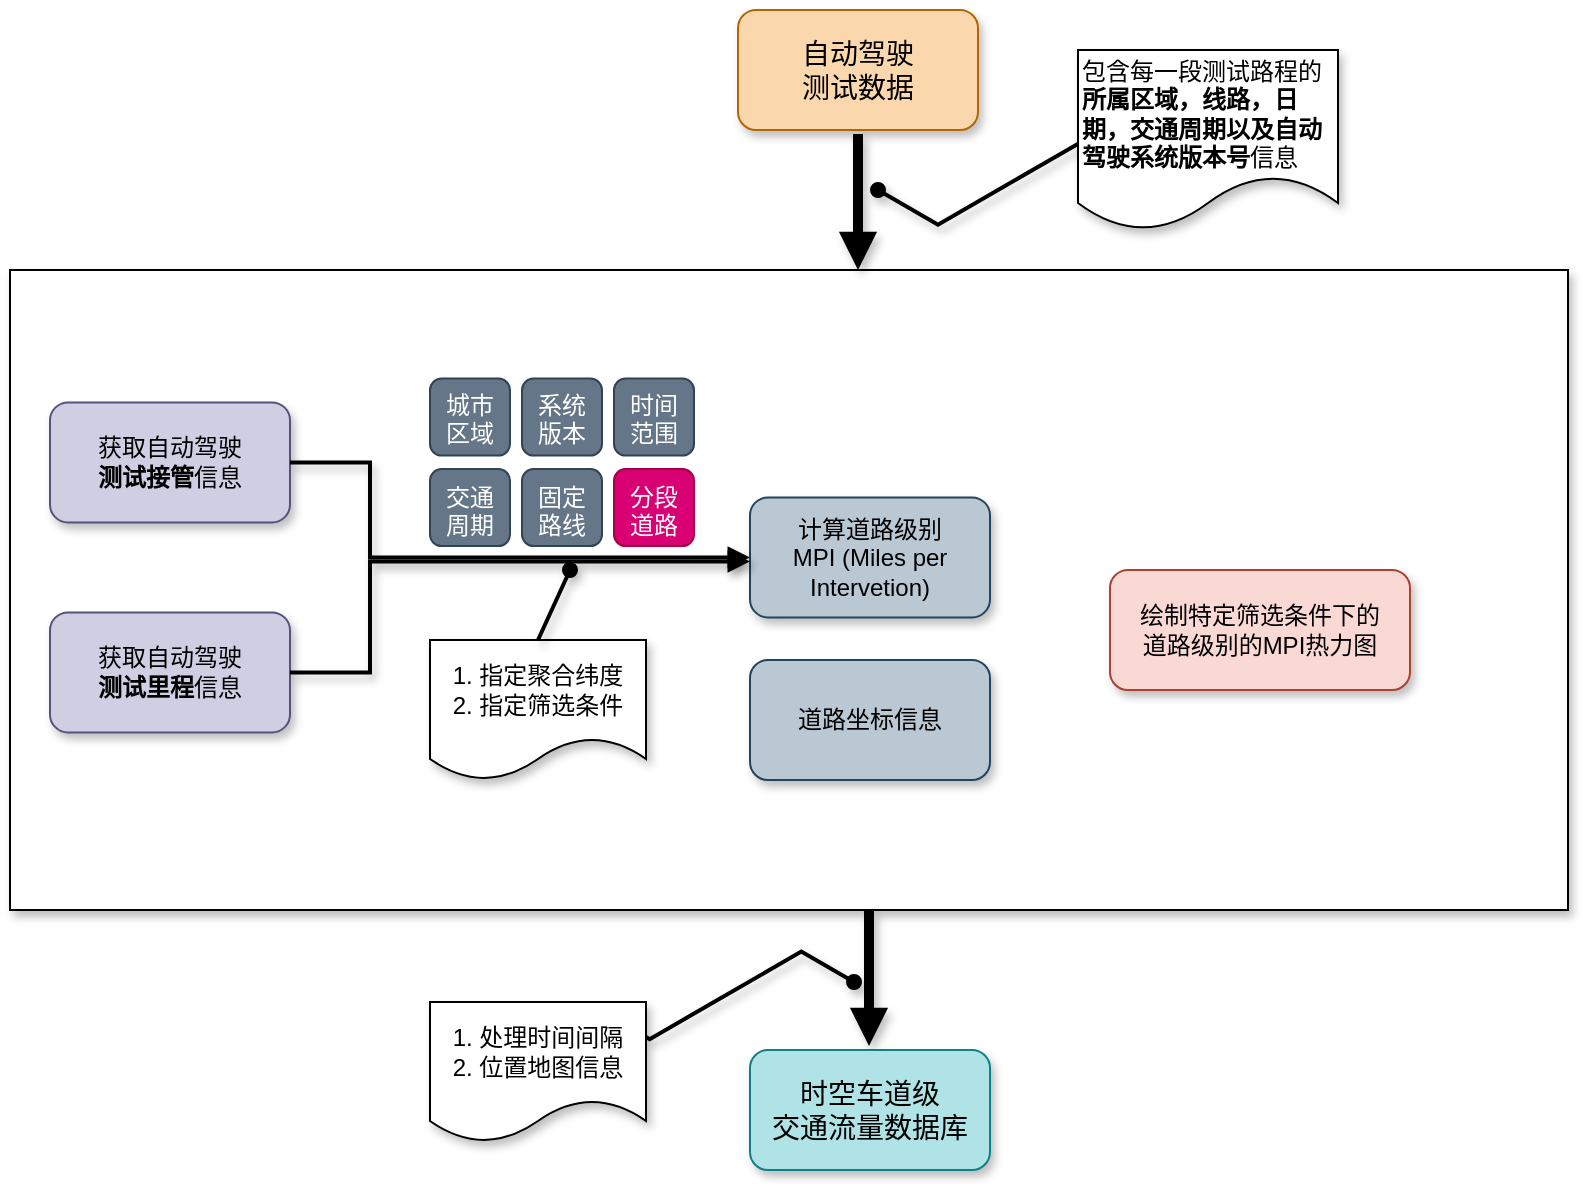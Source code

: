 <mxfile version="20.1.3" type="github">
  <diagram id="EjsnJG6Ybaxj8_itxwH3" name="第 1 页">
    <mxGraphModel dx="1954" dy="607" grid="1" gridSize="10" guides="1" tooltips="1" connect="1" arrows="1" fold="1" page="1" pageScale="1" pageWidth="827" pageHeight="1169" math="0" shadow="0">
      <root>
        <mxCell id="0" />
        <mxCell id="1" parent="0" />
        <mxCell id="ssGUfMZIO7WxVPuY8eG7-1" value="" style="rounded=0;whiteSpace=wrap;html=1;shadow=1;fontSize=12;" vertex="1" parent="1">
          <mxGeometry x="-10" y="330" width="779" height="320" as="geometry" />
        </mxCell>
        <mxCell id="ssGUfMZIO7WxVPuY8eG7-2" value="&lt;div style=&quot;font-size: 14px;&quot;&gt;自动驾驶&lt;/div&gt;&lt;div style=&quot;font-size: 14px;&quot;&gt;测试数据&lt;/div&gt;" style="rounded=1;whiteSpace=wrap;html=1;perimeterSpacing=2;fontSize=14;shadow=1;fillColor=#fad7ac;strokeColor=#b46504;" vertex="1" parent="1">
          <mxGeometry x="354" y="200" width="120" height="60" as="geometry" />
        </mxCell>
        <mxCell id="ssGUfMZIO7WxVPuY8eG7-3" value="" style="endArrow=block;html=1;rounded=0;fontSize=12;endFill=1;strokeWidth=5;exitX=0.5;exitY=1;exitDx=0;exitDy=0;shadow=1;" edge="1" parent="1" source="ssGUfMZIO7WxVPuY8eG7-2">
          <mxGeometry width="50" height="50" relative="1" as="geometry">
            <mxPoint x="474" y="290" as="sourcePoint" />
            <mxPoint x="414" y="330" as="targetPoint" />
            <Array as="points" />
          </mxGeometry>
        </mxCell>
        <mxCell id="ssGUfMZIO7WxVPuY8eG7-4" style="rounded=0;orthogonalLoop=1;jettySize=auto;html=1;exitX=0;exitY=0.5;exitDx=0;exitDy=0;shadow=1;fontSize=12;endArrow=oval;endFill=1;strokeWidth=2;edgeStyle=isometricEdgeStyle;elbow=vertical;" edge="1" parent="1" source="ssGUfMZIO7WxVPuY8eG7-5">
          <mxGeometry relative="1" as="geometry">
            <mxPoint x="424" y="290" as="targetPoint" />
            <Array as="points">
              <mxPoint x="484" y="290" />
            </Array>
          </mxGeometry>
        </mxCell>
        <mxCell id="ssGUfMZIO7WxVPuY8eG7-5" value="包含每一段测试路程的&lt;b&gt;所属区域，线路，日期，交通周期以及自动驾驶系统版本号&lt;/b&gt;信息" style="shape=document;whiteSpace=wrap;html=1;boundedLbl=1;shadow=1;fontSize=12;align=left;sketch=0;gradientColor=none;" vertex="1" parent="1">
          <mxGeometry x="524" y="220" width="130" height="90" as="geometry" />
        </mxCell>
        <mxCell id="ssGUfMZIO7WxVPuY8eG7-7" value="&lt;div&gt;获取自动驾驶&lt;/div&gt;&lt;div&gt;&lt;b&gt;测试接管&lt;/b&gt;信息&lt;br&gt;&lt;/div&gt;" style="rounded=1;whiteSpace=wrap;html=1;shadow=1;fontSize=12;fillColor=#d0cee2;strokeColor=#56517e;" vertex="1" parent="1">
          <mxGeometry x="10" y="396.19" width="120" height="60" as="geometry" />
        </mxCell>
        <mxCell id="ssGUfMZIO7WxVPuY8eG7-8" value="&lt;div&gt;获取自动驾驶&lt;/div&gt;&lt;div&gt;&lt;b&gt;测试里程&lt;/b&gt;信息&lt;/div&gt;" style="rounded=1;whiteSpace=wrap;html=1;shadow=1;fontSize=12;fillColor=#d0cee2;strokeColor=#56517e;" vertex="1" parent="1">
          <mxGeometry x="10" y="501.19" width="120" height="60" as="geometry" />
        </mxCell>
        <mxCell id="ssGUfMZIO7WxVPuY8eG7-9" value="&lt;div&gt;计算道路级别&lt;/div&gt;&lt;div&gt;MPI (Miles per Intervetion)&lt;/div&gt;" style="rounded=1;whiteSpace=wrap;html=1;shadow=1;fontSize=12;fillColor=#bac8d3;strokeColor=#23445d;" vertex="1" parent="1">
          <mxGeometry x="360" y="443.69" width="120" height="60" as="geometry" />
        </mxCell>
        <mxCell id="ssGUfMZIO7WxVPuY8eG7-15" value="&lt;div&gt;绘制特定筛选条件下的&lt;/div&gt;&lt;div&gt;道路级别的MPI热力图&lt;/div&gt;" style="rounded=1;whiteSpace=wrap;html=1;shadow=1;fontSize=12;align=center;fillColor=#fad9d5;strokeColor=#ae4132;" vertex="1" parent="1">
          <mxGeometry x="540" y="480" width="150" height="60" as="geometry" />
        </mxCell>
        <mxCell id="ssGUfMZIO7WxVPuY8eG7-18" value="" style="endArrow=block;html=1;rounded=0;fontSize=12;endFill=1;strokeWidth=5;exitX=0.5;exitY=1;exitDx=0;exitDy=0;shadow=1;" edge="1" parent="1">
          <mxGeometry width="50" height="50" relative="1" as="geometry">
            <mxPoint x="419.5" y="650" as="sourcePoint" />
            <mxPoint x="419.5" y="718" as="targetPoint" />
            <Array as="points" />
          </mxGeometry>
        </mxCell>
        <mxCell id="ssGUfMZIO7WxVPuY8eG7-19" value="&lt;div&gt;时空车道级&lt;/div&gt;&lt;div&gt;交通流量数据库&lt;/div&gt;" style="rounded=1;whiteSpace=wrap;html=1;perimeterSpacing=2;fontSize=14;shadow=1;fillColor=#b0e3e6;strokeColor=#0e8088;" vertex="1" parent="1">
          <mxGeometry x="360" y="720" width="120" height="60" as="geometry" />
        </mxCell>
        <mxCell id="ssGUfMZIO7WxVPuY8eG7-20" value="&lt;div&gt;1. 处理时间间隔&lt;/div&gt;&lt;div&gt;2. 位置地图信息&lt;/div&gt;" style="shape=document;whiteSpace=wrap;html=1;boundedLbl=1;shadow=1;fontSize=12;align=center;" vertex="1" parent="1">
          <mxGeometry x="200" y="696" width="108" height="70" as="geometry" />
        </mxCell>
        <mxCell id="ssGUfMZIO7WxVPuY8eG7-21" style="rounded=0;orthogonalLoop=1;jettySize=auto;html=1;exitX=1;exitY=0.25;exitDx=0;exitDy=0;shadow=1;fontSize=12;endArrow=oval;endFill=1;strokeWidth=2;edgeStyle=isometricEdgeStyle;elbow=vertical;" edge="1" parent="1" source="ssGUfMZIO7WxVPuY8eG7-20">
          <mxGeometry relative="1" as="geometry">
            <mxPoint x="412" y="686" as="targetPoint" />
            <mxPoint x="542" y="391" as="sourcePoint" />
            <Array as="points">
              <mxPoint x="342" y="696" />
            </Array>
          </mxGeometry>
        </mxCell>
        <mxCell id="ssGUfMZIO7WxVPuY8eG7-24" value="&lt;div&gt;道路坐标信息&lt;/div&gt;" style="rounded=1;whiteSpace=wrap;html=1;shadow=1;fontSize=12;fillColor=#bac8d3;strokeColor=#23445d;" vertex="1" parent="1">
          <mxGeometry x="360" y="525" width="120" height="60" as="geometry" />
        </mxCell>
        <mxCell id="ssGUfMZIO7WxVPuY8eG7-32" value="&lt;div&gt;城市&lt;/div&gt;&lt;div&gt;区域&lt;/div&gt;" style="rounded=1;whiteSpace=wrap;html=1;sketch=0;fillColor=#647687;strokeColor=#314354;fontColor=#ffffff;verticalAlign=top;" vertex="1" parent="1">
          <mxGeometry x="200" y="384.31" width="40" height="38.5" as="geometry" />
        </mxCell>
        <mxCell id="ssGUfMZIO7WxVPuY8eG7-37" value="&lt;div&gt;1. 指定聚合纬度&lt;/div&gt;&lt;div&gt;2. 指定筛选条件&lt;br&gt;&lt;/div&gt;" style="shape=document;whiteSpace=wrap;html=1;boundedLbl=1;shadow=1;fontSize=12;align=center;" vertex="1" parent="1">
          <mxGeometry x="200" y="515" width="108" height="70" as="geometry" />
        </mxCell>
        <mxCell id="ssGUfMZIO7WxVPuY8eG7-41" style="rounded=0;orthogonalLoop=1;jettySize=auto;html=1;shadow=1;fontSize=12;endArrow=oval;endFill=1;strokeWidth=2;elbow=vertical;exitX=0.5;exitY=0;exitDx=0;exitDy=0;" edge="1" parent="1" source="ssGUfMZIO7WxVPuY8eG7-37">
          <mxGeometry relative="1" as="geometry">
            <mxPoint x="270" y="480" as="targetPoint" />
            <mxPoint x="230" y="585.69" as="sourcePoint" />
          </mxGeometry>
        </mxCell>
        <mxCell id="ssGUfMZIO7WxVPuY8eG7-44" value="&lt;div&gt;系统&lt;/div&gt;&lt;div&gt;版本&lt;/div&gt;" style="rounded=1;whiteSpace=wrap;html=1;sketch=0;fillColor=#647687;strokeColor=#314354;fontColor=#ffffff;verticalAlign=top;" vertex="1" parent="1">
          <mxGeometry x="246" y="384.31" width="40" height="38.5" as="geometry" />
        </mxCell>
        <mxCell id="ssGUfMZIO7WxVPuY8eG7-45" value="&lt;div&gt;时间&lt;/div&gt;&lt;div&gt;范围&lt;/div&gt;" style="rounded=1;whiteSpace=wrap;html=1;sketch=0;fillColor=#647687;strokeColor=#314354;fontColor=#ffffff;verticalAlign=top;" vertex="1" parent="1">
          <mxGeometry x="292" y="384.31" width="40" height="38.5" as="geometry" />
        </mxCell>
        <mxCell id="ssGUfMZIO7WxVPuY8eG7-46" value="&lt;div&gt;交通&lt;/div&gt;&lt;div&gt;周期&lt;/div&gt;" style="rounded=1;whiteSpace=wrap;html=1;sketch=0;fillColor=#647687;strokeColor=#314354;fontColor=#ffffff;verticalAlign=top;" vertex="1" parent="1">
          <mxGeometry x="200" y="429.56" width="40" height="38.5" as="geometry" />
        </mxCell>
        <mxCell id="ssGUfMZIO7WxVPuY8eG7-47" value="&lt;div&gt;固定&lt;/div&gt;&lt;div&gt;路线&lt;/div&gt;" style="rounded=1;whiteSpace=wrap;html=1;sketch=0;fillColor=#647687;strokeColor=#314354;fontColor=#ffffff;verticalAlign=top;" vertex="1" parent="1">
          <mxGeometry x="246" y="429.56" width="40" height="38.5" as="geometry" />
        </mxCell>
        <mxCell id="ssGUfMZIO7WxVPuY8eG7-48" value="&lt;div&gt;分段&lt;/div&gt;&lt;div&gt;道路&lt;/div&gt;" style="rounded=1;whiteSpace=wrap;html=1;sketch=0;fillColor=#d80073;strokeColor=#A50040;fontColor=#ffffff;verticalAlign=top;" vertex="1" parent="1">
          <mxGeometry x="292" y="429.56" width="40" height="38.5" as="geometry" />
        </mxCell>
        <mxCell id="ssGUfMZIO7WxVPuY8eG7-50" style="rounded=0;orthogonalLoop=1;jettySize=auto;html=1;exitX=1;exitY=0.5;exitDx=0;exitDy=0;shadow=1;fontSize=12;endArrow=block;endFill=1;strokeWidth=2;entryX=0;entryY=0.5;entryDx=0;entryDy=0;edgeStyle=orthogonalEdgeStyle;" edge="1" parent="1" source="ssGUfMZIO7WxVPuY8eG7-7" target="ssGUfMZIO7WxVPuY8eG7-9">
          <mxGeometry relative="1" as="geometry">
            <mxPoint x="140" y="541.19" as="sourcePoint" />
            <mxPoint x="340" y="488.69" as="targetPoint" />
            <Array as="points">
              <mxPoint x="170" y="426.69" />
              <mxPoint x="170" y="473.69" />
            </Array>
          </mxGeometry>
        </mxCell>
        <mxCell id="ssGUfMZIO7WxVPuY8eG7-55" style="edgeStyle=orthogonalEdgeStyle;rounded=0;orthogonalLoop=1;jettySize=auto;html=1;shadow=1;fontSize=12;endArrow=block;endFill=1;strokeWidth=2;" edge="1" parent="1" source="ssGUfMZIO7WxVPuY8eG7-8" target="ssGUfMZIO7WxVPuY8eG7-9">
          <mxGeometry relative="1" as="geometry">
            <mxPoint x="590" y="575.69" as="sourcePoint" />
            <mxPoint x="414" y="505.69" as="targetPoint" />
            <Array as="points">
              <mxPoint x="170" y="531.69" />
              <mxPoint x="170" y="475.69" />
            </Array>
          </mxGeometry>
        </mxCell>
      </root>
    </mxGraphModel>
  </diagram>
</mxfile>
